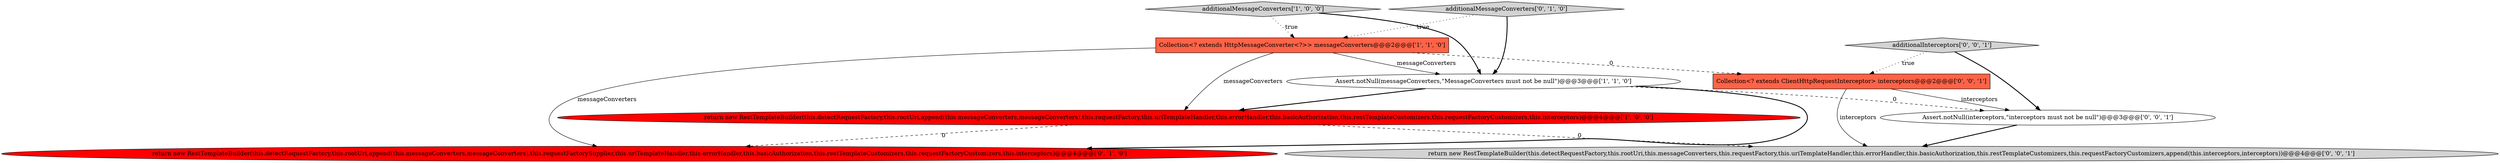 digraph {
1 [style = filled, label = "return new RestTemplateBuilder(this.detectRequestFactory,this.rootUri,append(this.messageConverters,messageConverters),this.requestFactory,this.uriTemplateHandler,this.errorHandler,this.basicAuthorization,this.restTemplateCustomizers,this.requestFactoryCustomizers,this.interceptors)@@@4@@@['1', '0', '0']", fillcolor = red, shape = ellipse image = "AAA1AAABBB1BBB"];
0 [style = filled, label = "Collection<? extends HttpMessageConverter<?>> messageConverters@@@2@@@['1', '1', '0']", fillcolor = tomato, shape = box image = "AAA0AAABBB1BBB"];
9 [style = filled, label = "additionalInterceptors['0', '0', '1']", fillcolor = lightgray, shape = diamond image = "AAA0AAABBB3BBB"];
2 [style = filled, label = "Assert.notNull(messageConverters,\"MessageConverters must not be null\")@@@3@@@['1', '1', '0']", fillcolor = white, shape = ellipse image = "AAA0AAABBB1BBB"];
8 [style = filled, label = "return new RestTemplateBuilder(this.detectRequestFactory,this.rootUri,this.messageConverters,this.requestFactory,this.uriTemplateHandler,this.errorHandler,this.basicAuthorization,this.restTemplateCustomizers,this.requestFactoryCustomizers,append(this.interceptors,interceptors))@@@4@@@['0', '0', '1']", fillcolor = lightgray, shape = ellipse image = "AAA0AAABBB3BBB"];
6 [style = filled, label = "Collection<? extends ClientHttpRequestInterceptor> interceptors@@@2@@@['0', '0', '1']", fillcolor = tomato, shape = box image = "AAA0AAABBB3BBB"];
5 [style = filled, label = "return new RestTemplateBuilder(this.detectRequestFactory,this.rootUri,append(this.messageConverters,messageConverters),this.requestFactorySupplier,this.uriTemplateHandler,this.errorHandler,this.basicAuthorization,this.restTemplateCustomizers,this.requestFactoryCustomizers,this.interceptors)@@@4@@@['0', '1', '0']", fillcolor = red, shape = ellipse image = "AAA1AAABBB2BBB"];
7 [style = filled, label = "Assert.notNull(interceptors,\"interceptors must not be null\")@@@3@@@['0', '0', '1']", fillcolor = white, shape = ellipse image = "AAA0AAABBB3BBB"];
3 [style = filled, label = "additionalMessageConverters['1', '0', '0']", fillcolor = lightgray, shape = diamond image = "AAA0AAABBB1BBB"];
4 [style = filled, label = "additionalMessageConverters['0', '1', '0']", fillcolor = lightgray, shape = diamond image = "AAA0AAABBB2BBB"];
1->8 [style = dashed, label="0"];
0->6 [style = dashed, label="0"];
4->2 [style = bold, label=""];
0->2 [style = solid, label="messageConverters"];
1->5 [style = dashed, label="0"];
3->2 [style = bold, label=""];
9->7 [style = bold, label=""];
7->8 [style = bold, label=""];
0->5 [style = solid, label="messageConverters"];
0->1 [style = solid, label="messageConverters"];
6->8 [style = solid, label="interceptors"];
9->6 [style = dotted, label="true"];
2->1 [style = bold, label=""];
6->7 [style = solid, label="interceptors"];
2->7 [style = dashed, label="0"];
4->0 [style = dotted, label="true"];
2->5 [style = bold, label=""];
3->0 [style = dotted, label="true"];
}
